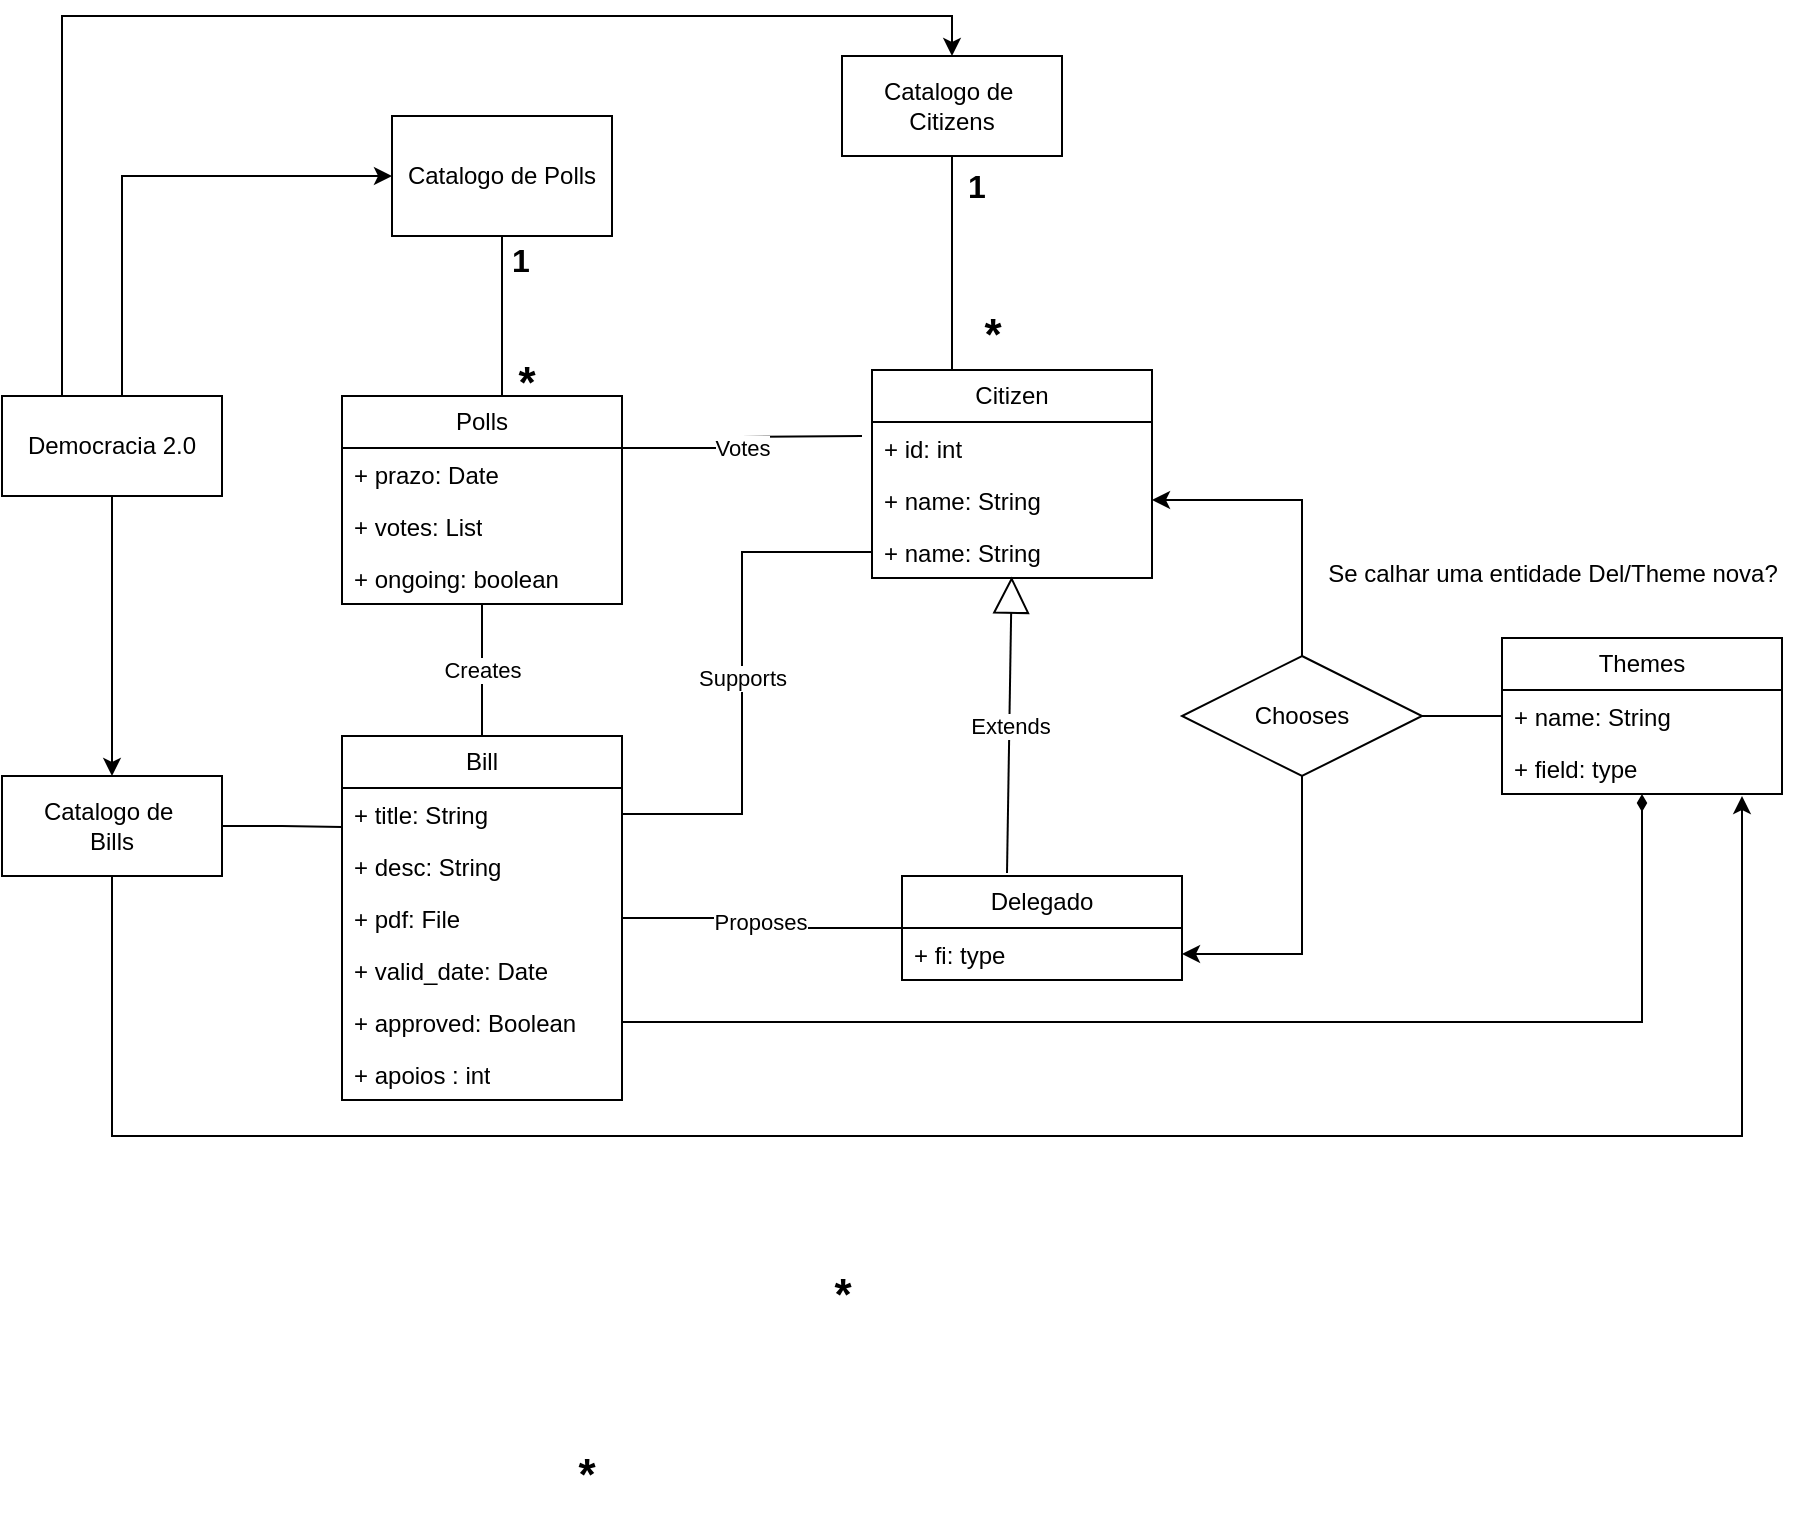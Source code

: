 <mxfile version="21.1.5" type="device">
  <diagram name="Page-1" id="dIVlRM0FUi2KP0AZjJBj">
    <mxGraphModel dx="1107" dy="1282" grid="1" gridSize="10" guides="1" tooltips="1" connect="1" arrows="1" fold="1" page="1" pageScale="1" pageWidth="850" pageHeight="1100" math="0" shadow="0">
      <root>
        <mxCell id="0" />
        <mxCell id="1" parent="0" />
        <mxCell id="vrUg6nh2y9T_X38d_DYT-84" style="edgeStyle=orthogonalEdgeStyle;rounded=0;orthogonalLoop=1;jettySize=auto;html=1;entryX=0.5;entryY=0;entryDx=0;entryDy=0;" edge="1" parent="1" source="vrUg6nh2y9T_X38d_DYT-1" target="vrUg6nh2y9T_X38d_DYT-4">
          <mxGeometry relative="1" as="geometry" />
        </mxCell>
        <mxCell id="vrUg6nh2y9T_X38d_DYT-85" style="edgeStyle=orthogonalEdgeStyle;rounded=0;orthogonalLoop=1;jettySize=auto;html=1;entryX=0.5;entryY=0;entryDx=0;entryDy=0;" edge="1" parent="1" source="vrUg6nh2y9T_X38d_DYT-1" target="vrUg6nh2y9T_X38d_DYT-3">
          <mxGeometry relative="1" as="geometry">
            <Array as="points">
              <mxPoint x="70" y="170" />
              <mxPoint x="515" y="170" />
            </Array>
          </mxGeometry>
        </mxCell>
        <mxCell id="vrUg6nh2y9T_X38d_DYT-86" style="edgeStyle=orthogonalEdgeStyle;rounded=0;orthogonalLoop=1;jettySize=auto;html=1;entryX=0;entryY=0.5;entryDx=0;entryDy=0;" edge="1" parent="1" source="vrUg6nh2y9T_X38d_DYT-1" target="vrUg6nh2y9T_X38d_DYT-5">
          <mxGeometry relative="1" as="geometry">
            <Array as="points">
              <mxPoint x="100" y="250" />
            </Array>
          </mxGeometry>
        </mxCell>
        <mxCell id="vrUg6nh2y9T_X38d_DYT-1" value="Democracia 2.0" style="html=1;whiteSpace=wrap;" vertex="1" parent="1">
          <mxGeometry x="40" y="360" width="110" height="50" as="geometry" />
        </mxCell>
        <mxCell id="vrUg6nh2y9T_X38d_DYT-6" style="edgeStyle=orthogonalEdgeStyle;rounded=0;orthogonalLoop=1;jettySize=auto;html=1;startArrow=none;startFill=0;endArrow=none;endFill=0;entryX=0.5;entryY=0;entryDx=0;entryDy=0;" edge="1" parent="1" source="vrUg6nh2y9T_X38d_DYT-3" target="vrUg6nh2y9T_X38d_DYT-8">
          <mxGeometry relative="1" as="geometry">
            <mxPoint x="515" y="330" as="targetPoint" />
            <Array as="points">
              <mxPoint x="515" y="320" />
              <mxPoint x="515" y="320" />
            </Array>
          </mxGeometry>
        </mxCell>
        <mxCell id="vrUg6nh2y9T_X38d_DYT-3" value="Catalogo de&amp;nbsp;&lt;br&gt;Citizens" style="html=1;whiteSpace=wrap;" vertex="1" parent="1">
          <mxGeometry x="460" y="190" width="110" height="50" as="geometry" />
        </mxCell>
        <mxCell id="vrUg6nh2y9T_X38d_DYT-47" style="edgeStyle=orthogonalEdgeStyle;rounded=0;orthogonalLoop=1;jettySize=auto;html=1;entryX=0;entryY=0.25;entryDx=0;entryDy=0;endArrow=none;endFill=0;" edge="1" parent="1" source="vrUg6nh2y9T_X38d_DYT-4" target="vrUg6nh2y9T_X38d_DYT-43">
          <mxGeometry relative="1" as="geometry" />
        </mxCell>
        <mxCell id="vrUg6nh2y9T_X38d_DYT-87" style="edgeStyle=orthogonalEdgeStyle;rounded=0;orthogonalLoop=1;jettySize=auto;html=1;" edge="1" parent="1" source="vrUg6nh2y9T_X38d_DYT-4">
          <mxGeometry relative="1" as="geometry">
            <mxPoint x="910" y="560" as="targetPoint" />
            <Array as="points">
              <mxPoint x="95" y="730" />
              <mxPoint x="910" y="730" />
            </Array>
          </mxGeometry>
        </mxCell>
        <mxCell id="vrUg6nh2y9T_X38d_DYT-4" value="Catalogo de&amp;nbsp;&lt;br&gt;Bills" style="html=1;whiteSpace=wrap;" vertex="1" parent="1">
          <mxGeometry x="40" y="550" width="110" height="50" as="geometry" />
        </mxCell>
        <mxCell id="vrUg6nh2y9T_X38d_DYT-36" style="edgeStyle=orthogonalEdgeStyle;rounded=0;orthogonalLoop=1;jettySize=auto;html=1;exitX=0.5;exitY=1;exitDx=0;exitDy=0;entryX=0.5;entryY=0;entryDx=0;entryDy=0;endArrow=none;endFill=0;" edge="1" parent="1" source="vrUg6nh2y9T_X38d_DYT-5" target="vrUg6nh2y9T_X38d_DYT-31">
          <mxGeometry relative="1" as="geometry">
            <Array as="points">
              <mxPoint x="290" y="360" />
            </Array>
          </mxGeometry>
        </mxCell>
        <mxCell id="vrUg6nh2y9T_X38d_DYT-5" value="Catalogo de Polls" style="whiteSpace=wrap;html=1;" vertex="1" parent="1">
          <mxGeometry x="235" y="220" width="110" height="60" as="geometry" />
        </mxCell>
        <mxCell id="vrUg6nh2y9T_X38d_DYT-55" value="Supports" style="edgeStyle=orthogonalEdgeStyle;rounded=0;orthogonalLoop=1;jettySize=auto;html=1;entryX=1;entryY=0.5;entryDx=0;entryDy=0;endArrow=none;endFill=0;exitX=0;exitY=0.5;exitDx=0;exitDy=0;" edge="1" parent="1" source="vrUg6nh2y9T_X38d_DYT-30" target="vrUg6nh2y9T_X38d_DYT-44">
          <mxGeometry relative="1" as="geometry">
            <mxPoint x="410" y="480" as="sourcePoint" />
            <Array as="points">
              <mxPoint x="410" y="438" />
              <mxPoint x="410" y="569" />
            </Array>
          </mxGeometry>
        </mxCell>
        <mxCell id="vrUg6nh2y9T_X38d_DYT-8" value="Citizen" style="swimlane;fontStyle=0;childLayout=stackLayout;horizontal=1;startSize=26;fillColor=none;horizontalStack=0;resizeParent=1;resizeParentMax=0;resizeLast=0;collapsible=1;marginBottom=0;whiteSpace=wrap;html=1;" vertex="1" parent="1">
          <mxGeometry x="475" y="347" width="140" height="104" as="geometry" />
        </mxCell>
        <mxCell id="vrUg6nh2y9T_X38d_DYT-9" value="+ id: int" style="text;strokeColor=none;fillColor=none;align=left;verticalAlign=top;spacingLeft=4;spacingRight=4;overflow=hidden;rotatable=0;points=[[0,0.5],[1,0.5]];portConstraint=eastwest;whiteSpace=wrap;html=1;" vertex="1" parent="vrUg6nh2y9T_X38d_DYT-8">
          <mxGeometry y="26" width="140" height="26" as="geometry" />
        </mxCell>
        <mxCell id="vrUg6nh2y9T_X38d_DYT-10" value="+ name: String&amp;nbsp;" style="text;strokeColor=none;fillColor=none;align=left;verticalAlign=top;spacingLeft=4;spacingRight=4;overflow=hidden;rotatable=0;points=[[0,0.5],[1,0.5]];portConstraint=eastwest;whiteSpace=wrap;html=1;" vertex="1" parent="vrUg6nh2y9T_X38d_DYT-8">
          <mxGeometry y="52" width="140" height="26" as="geometry" />
        </mxCell>
        <mxCell id="vrUg6nh2y9T_X38d_DYT-30" value="+ name: String&amp;nbsp;" style="text;strokeColor=none;fillColor=none;align=left;verticalAlign=top;spacingLeft=4;spacingRight=4;overflow=hidden;rotatable=0;points=[[0,0.5],[1,0.5]];portConstraint=eastwest;whiteSpace=wrap;html=1;" vertex="1" parent="vrUg6nh2y9T_X38d_DYT-8">
          <mxGeometry y="78" width="140" height="26" as="geometry" />
        </mxCell>
        <mxCell id="vrUg6nh2y9T_X38d_DYT-12" value="Extends" style="endArrow=block;endSize=16;endFill=0;html=1;rounded=0;exitX=0.375;exitY=-0.029;exitDx=0;exitDy=0;entryX=0.499;entryY=0.973;entryDx=0;entryDy=0;entryPerimeter=0;exitPerimeter=0;" edge="1" parent="1" source="vrUg6nh2y9T_X38d_DYT-13" target="vrUg6nh2y9T_X38d_DYT-30">
          <mxGeometry width="160" relative="1" as="geometry">
            <mxPoint x="518" y="490" as="sourcePoint" />
            <mxPoint x="540" y="450" as="targetPoint" />
          </mxGeometry>
        </mxCell>
        <mxCell id="vrUg6nh2y9T_X38d_DYT-51" style="edgeStyle=orthogonalEdgeStyle;rounded=0;orthogonalLoop=1;jettySize=auto;html=1;entryX=1;entryY=0.5;entryDx=0;entryDy=0;endArrow=none;endFill=0;" edge="1" parent="1" source="vrUg6nh2y9T_X38d_DYT-13" target="vrUg6nh2y9T_X38d_DYT-46">
          <mxGeometry relative="1" as="geometry" />
        </mxCell>
        <mxCell id="vrUg6nh2y9T_X38d_DYT-52" value="Proposes" style="edgeLabel;html=1;align=center;verticalAlign=middle;resizable=0;points=[];" vertex="1" connectable="0" parent="vrUg6nh2y9T_X38d_DYT-51">
          <mxGeometry x="-0.002" y="1" relative="1" as="geometry">
            <mxPoint y="-1" as="offset" />
          </mxGeometry>
        </mxCell>
        <mxCell id="vrUg6nh2y9T_X38d_DYT-13" value="Delegado" style="swimlane;fontStyle=0;childLayout=stackLayout;horizontal=1;startSize=26;fillColor=none;horizontalStack=0;resizeParent=1;resizeParentMax=0;resizeLast=0;collapsible=1;marginBottom=0;whiteSpace=wrap;html=1;" vertex="1" parent="1">
          <mxGeometry x="490" y="600" width="140" height="52" as="geometry" />
        </mxCell>
        <mxCell id="vrUg6nh2y9T_X38d_DYT-14" value="+ fi: type" style="text;strokeColor=none;fillColor=none;align=left;verticalAlign=top;spacingLeft=4;spacingRight=4;overflow=hidden;rotatable=0;points=[[0,0.5],[1,0.5]];portConstraint=eastwest;whiteSpace=wrap;html=1;" vertex="1" parent="vrUg6nh2y9T_X38d_DYT-13">
          <mxGeometry y="26" width="140" height="26" as="geometry" />
        </mxCell>
        <mxCell id="vrUg6nh2y9T_X38d_DYT-24" value="&lt;font style=&quot;font-size: 22px;&quot;&gt;&lt;b&gt;*&lt;/b&gt;&lt;/font&gt;" style="text;html=1;align=center;verticalAlign=middle;resizable=0;points=[];autosize=1;strokeColor=none;fillColor=none;" vertex="1" parent="1">
          <mxGeometry x="445" y="790" width="30" height="40" as="geometry" />
        </mxCell>
        <mxCell id="vrUg6nh2y9T_X38d_DYT-27" value="&lt;font style=&quot;font-size: 22px;&quot;&gt;&lt;b&gt;*&lt;/b&gt;&lt;/font&gt;" style="text;html=1;align=center;verticalAlign=middle;resizable=0;points=[];autosize=1;strokeColor=none;fillColor=none;" vertex="1" parent="1">
          <mxGeometry x="317" y="880" width="30" height="40" as="geometry" />
        </mxCell>
        <mxCell id="vrUg6nh2y9T_X38d_DYT-54" value="Creates" style="edgeStyle=orthogonalEdgeStyle;rounded=0;orthogonalLoop=1;jettySize=auto;html=1;entryX=0.5;entryY=0;entryDx=0;entryDy=0;endArrow=none;endFill=0;" edge="1" parent="1" source="vrUg6nh2y9T_X38d_DYT-31" target="vrUg6nh2y9T_X38d_DYT-43">
          <mxGeometry relative="1" as="geometry">
            <Array as="points">
              <mxPoint x="280" y="530" />
            </Array>
          </mxGeometry>
        </mxCell>
        <mxCell id="vrUg6nh2y9T_X38d_DYT-56" style="edgeStyle=orthogonalEdgeStyle;rounded=0;orthogonalLoop=1;jettySize=auto;html=1;endArrow=none;endFill=0;exitX=1;exitY=0.25;exitDx=0;exitDy=0;" edge="1" parent="1" source="vrUg6nh2y9T_X38d_DYT-31">
          <mxGeometry relative="1" as="geometry">
            <mxPoint x="360" y="386" as="sourcePoint" />
            <mxPoint x="470" y="380" as="targetPoint" />
          </mxGeometry>
        </mxCell>
        <mxCell id="vrUg6nh2y9T_X38d_DYT-57" value="Votes" style="edgeLabel;html=1;align=center;verticalAlign=middle;resizable=0;points=[];" vertex="1" connectable="0" parent="vrUg6nh2y9T_X38d_DYT-56">
          <mxGeometry x="-0.054" relative="1" as="geometry">
            <mxPoint as="offset" />
          </mxGeometry>
        </mxCell>
        <mxCell id="vrUg6nh2y9T_X38d_DYT-31" value="Polls" style="swimlane;fontStyle=0;childLayout=stackLayout;horizontal=1;startSize=26;fillColor=none;horizontalStack=0;resizeParent=1;resizeParentMax=0;resizeLast=0;collapsible=1;marginBottom=0;whiteSpace=wrap;html=1;" vertex="1" parent="1">
          <mxGeometry x="210" y="360" width="140" height="104" as="geometry" />
        </mxCell>
        <mxCell id="vrUg6nh2y9T_X38d_DYT-32" value="+ prazo: Date" style="text;strokeColor=none;fillColor=none;align=left;verticalAlign=top;spacingLeft=4;spacingRight=4;overflow=hidden;rotatable=0;points=[[0,0.5],[1,0.5]];portConstraint=eastwest;whiteSpace=wrap;html=1;" vertex="1" parent="vrUg6nh2y9T_X38d_DYT-31">
          <mxGeometry y="26" width="140" height="26" as="geometry" />
        </mxCell>
        <mxCell id="vrUg6nh2y9T_X38d_DYT-83" value="+ votes: List" style="text;strokeColor=none;fillColor=none;align=left;verticalAlign=top;spacingLeft=4;spacingRight=4;overflow=hidden;rotatable=0;points=[[0,0.5],[1,0.5]];portConstraint=eastwest;whiteSpace=wrap;html=1;" vertex="1" parent="vrUg6nh2y9T_X38d_DYT-31">
          <mxGeometry y="52" width="140" height="26" as="geometry" />
        </mxCell>
        <mxCell id="vrUg6nh2y9T_X38d_DYT-33" value="+ ongoing: boolean" style="text;strokeColor=none;fillColor=none;align=left;verticalAlign=top;spacingLeft=4;spacingRight=4;overflow=hidden;rotatable=0;points=[[0,0.5],[1,0.5]];portConstraint=eastwest;whiteSpace=wrap;html=1;" vertex="1" parent="vrUg6nh2y9T_X38d_DYT-31">
          <mxGeometry y="78" width="140" height="26" as="geometry" />
        </mxCell>
        <mxCell id="vrUg6nh2y9T_X38d_DYT-37" value="&lt;font style=&quot;font-size: 22px;&quot;&gt;&lt;b&gt;*&lt;/b&gt;&lt;/font&gt;" style="text;html=1;align=center;verticalAlign=middle;resizable=0;points=[];autosize=1;strokeColor=none;fillColor=none;" vertex="1" parent="1">
          <mxGeometry x="287" y="334" width="30" height="40" as="geometry" />
        </mxCell>
        <mxCell id="vrUg6nh2y9T_X38d_DYT-38" value="&lt;font size=&quot;1&quot; style=&quot;&quot;&gt;&lt;b style=&quot;font-size: 16px;&quot;&gt;1&lt;/b&gt;&lt;/font&gt;" style="text;html=1;align=center;verticalAlign=middle;resizable=0;points=[];autosize=1;strokeColor=none;fillColor=none;" vertex="1" parent="1">
          <mxGeometry x="284" y="277" width="30" height="30" as="geometry" />
        </mxCell>
        <mxCell id="vrUg6nh2y9T_X38d_DYT-39" value="&lt;font size=&quot;1&quot; style=&quot;&quot;&gt;&lt;b style=&quot;font-size: 16px;&quot;&gt;1&lt;/b&gt;&lt;/font&gt;" style="text;html=1;align=center;verticalAlign=middle;resizable=0;points=[];autosize=1;strokeColor=none;fillColor=none;" vertex="1" parent="1">
          <mxGeometry x="512" y="240" width="30" height="30" as="geometry" />
        </mxCell>
        <mxCell id="vrUg6nh2y9T_X38d_DYT-40" value="&lt;font style=&quot;font-size: 22px;&quot;&gt;&lt;b&gt;*&lt;/b&gt;&lt;/font&gt;" style="text;html=1;align=center;verticalAlign=middle;resizable=0;points=[];autosize=1;strokeColor=none;fillColor=none;" vertex="1" parent="1">
          <mxGeometry x="520" y="310" width="30" height="40" as="geometry" />
        </mxCell>
        <mxCell id="vrUg6nh2y9T_X38d_DYT-78" style="edgeStyle=orthogonalEdgeStyle;rounded=0;orthogonalLoop=1;jettySize=auto;html=1;exitX=1;exitY=0.5;exitDx=0;exitDy=0;entryX=0.5;entryY=1;entryDx=0;entryDy=0;endArrow=diamondThin;endFill=1;" edge="1" parent="1" source="vrUg6nh2y9T_X38d_DYT-49" target="vrUg6nh2y9T_X38d_DYT-63">
          <mxGeometry relative="1" as="geometry">
            <mxPoint x="380" y="690" as="targetPoint" />
            <Array as="points">
              <mxPoint x="860" y="673" />
            </Array>
          </mxGeometry>
        </mxCell>
        <mxCell id="vrUg6nh2y9T_X38d_DYT-43" value="Bill" style="swimlane;fontStyle=0;childLayout=stackLayout;horizontal=1;startSize=26;fillColor=none;horizontalStack=0;resizeParent=1;resizeParentMax=0;resizeLast=0;collapsible=1;marginBottom=0;whiteSpace=wrap;html=1;" vertex="1" parent="1">
          <mxGeometry x="210" y="530" width="140" height="182" as="geometry" />
        </mxCell>
        <mxCell id="vrUg6nh2y9T_X38d_DYT-44" value="+ title: String" style="text;strokeColor=none;fillColor=none;align=left;verticalAlign=top;spacingLeft=4;spacingRight=4;overflow=hidden;rotatable=0;points=[[0,0.5],[1,0.5]];portConstraint=eastwest;whiteSpace=wrap;html=1;" vertex="1" parent="vrUg6nh2y9T_X38d_DYT-43">
          <mxGeometry y="26" width="140" height="26" as="geometry" />
        </mxCell>
        <mxCell id="vrUg6nh2y9T_X38d_DYT-45" value="+ desc: String&lt;span style=&quot;white-space: pre;&quot;&gt;	&lt;/span&gt;" style="text;strokeColor=none;fillColor=none;align=left;verticalAlign=top;spacingLeft=4;spacingRight=4;overflow=hidden;rotatable=0;points=[[0,0.5],[1,0.5]];portConstraint=eastwest;whiteSpace=wrap;html=1;" vertex="1" parent="vrUg6nh2y9T_X38d_DYT-43">
          <mxGeometry y="52" width="140" height="26" as="geometry" />
        </mxCell>
        <mxCell id="vrUg6nh2y9T_X38d_DYT-46" value="+ pdf: File" style="text;strokeColor=none;fillColor=none;align=left;verticalAlign=top;spacingLeft=4;spacingRight=4;overflow=hidden;rotatable=0;points=[[0,0.5],[1,0.5]];portConstraint=eastwest;whiteSpace=wrap;html=1;" vertex="1" parent="vrUg6nh2y9T_X38d_DYT-43">
          <mxGeometry y="78" width="140" height="26" as="geometry" />
        </mxCell>
        <mxCell id="vrUg6nh2y9T_X38d_DYT-48" value="+ valid_date: Date" style="text;strokeColor=none;fillColor=none;align=left;verticalAlign=top;spacingLeft=4;spacingRight=4;overflow=hidden;rotatable=0;points=[[0,0.5],[1,0.5]];portConstraint=eastwest;whiteSpace=wrap;html=1;" vertex="1" parent="vrUg6nh2y9T_X38d_DYT-43">
          <mxGeometry y="104" width="140" height="26" as="geometry" />
        </mxCell>
        <mxCell id="vrUg6nh2y9T_X38d_DYT-49" value="+ approved: Boolean" style="text;strokeColor=none;fillColor=none;align=left;verticalAlign=top;spacingLeft=4;spacingRight=4;overflow=hidden;rotatable=0;points=[[0,0.5],[1,0.5]];portConstraint=eastwest;whiteSpace=wrap;html=1;" vertex="1" parent="vrUg6nh2y9T_X38d_DYT-43">
          <mxGeometry y="130" width="140" height="26" as="geometry" />
        </mxCell>
        <mxCell id="vrUg6nh2y9T_X38d_DYT-50" value="+ apoios : int" style="text;strokeColor=none;fillColor=none;align=left;verticalAlign=top;spacingLeft=4;spacingRight=4;overflow=hidden;rotatable=0;points=[[0,0.5],[1,0.5]];portConstraint=eastwest;whiteSpace=wrap;html=1;" vertex="1" parent="vrUg6nh2y9T_X38d_DYT-43">
          <mxGeometry y="156" width="140" height="26" as="geometry" />
        </mxCell>
        <mxCell id="vrUg6nh2y9T_X38d_DYT-69" style="edgeStyle=orthogonalEdgeStyle;rounded=0;orthogonalLoop=1;jettySize=auto;html=1;endArrow=none;endFill=0;entryX=1;entryY=0.5;entryDx=0;entryDy=0;" edge="1" parent="1" source="vrUg6nh2y9T_X38d_DYT-63" target="vrUg6nh2y9T_X38d_DYT-79">
          <mxGeometry relative="1" as="geometry">
            <mxPoint x="780" y="520" as="targetPoint" />
            <Array as="points">
              <mxPoint x="800" y="520" />
            </Array>
          </mxGeometry>
        </mxCell>
        <mxCell id="vrUg6nh2y9T_X38d_DYT-63" value="Themes" style="swimlane;fontStyle=0;childLayout=stackLayout;horizontal=1;startSize=26;fillColor=none;horizontalStack=0;resizeParent=1;resizeParentMax=0;resizeLast=0;collapsible=1;marginBottom=0;whiteSpace=wrap;html=1;" vertex="1" parent="1">
          <mxGeometry x="790" y="481" width="140" height="78" as="geometry" />
        </mxCell>
        <mxCell id="vrUg6nh2y9T_X38d_DYT-64" value="+ name: String" style="text;strokeColor=none;fillColor=none;align=left;verticalAlign=top;spacingLeft=4;spacingRight=4;overflow=hidden;rotatable=0;points=[[0,0.5],[1,0.5]];portConstraint=eastwest;whiteSpace=wrap;html=1;" vertex="1" parent="vrUg6nh2y9T_X38d_DYT-63">
          <mxGeometry y="26" width="140" height="26" as="geometry" />
        </mxCell>
        <mxCell id="vrUg6nh2y9T_X38d_DYT-65" value="+ field: type" style="text;strokeColor=none;fillColor=none;align=left;verticalAlign=top;spacingLeft=4;spacingRight=4;overflow=hidden;rotatable=0;points=[[0,0.5],[1,0.5]];portConstraint=eastwest;whiteSpace=wrap;html=1;" vertex="1" parent="vrUg6nh2y9T_X38d_DYT-63">
          <mxGeometry y="52" width="140" height="26" as="geometry" />
        </mxCell>
        <mxCell id="vrUg6nh2y9T_X38d_DYT-80" style="edgeStyle=orthogonalEdgeStyle;rounded=0;orthogonalLoop=1;jettySize=auto;html=1;entryX=1;entryY=0.5;entryDx=0;entryDy=0;" edge="1" parent="1" source="vrUg6nh2y9T_X38d_DYT-79" target="vrUg6nh2y9T_X38d_DYT-14">
          <mxGeometry relative="1" as="geometry" />
        </mxCell>
        <mxCell id="vrUg6nh2y9T_X38d_DYT-81" style="edgeStyle=orthogonalEdgeStyle;rounded=0;orthogonalLoop=1;jettySize=auto;html=1;entryX=1;entryY=0.5;entryDx=0;entryDy=0;" edge="1" parent="1" source="vrUg6nh2y9T_X38d_DYT-79" target="vrUg6nh2y9T_X38d_DYT-10">
          <mxGeometry relative="1" as="geometry" />
        </mxCell>
        <mxCell id="vrUg6nh2y9T_X38d_DYT-79" value="Chooses" style="shape=rhombus;perimeter=rhombusPerimeter;whiteSpace=wrap;html=1;align=center;" vertex="1" parent="1">
          <mxGeometry x="630" y="490" width="120" height="60" as="geometry" />
        </mxCell>
        <mxCell id="vrUg6nh2y9T_X38d_DYT-89" value="Se calhar uma entidade Del/Theme nova?" style="text;html=1;align=center;verticalAlign=middle;resizable=0;points=[];autosize=1;strokeColor=none;fillColor=none;" vertex="1" parent="1">
          <mxGeometry x="690" y="434" width="250" height="30" as="geometry" />
        </mxCell>
      </root>
    </mxGraphModel>
  </diagram>
</mxfile>
